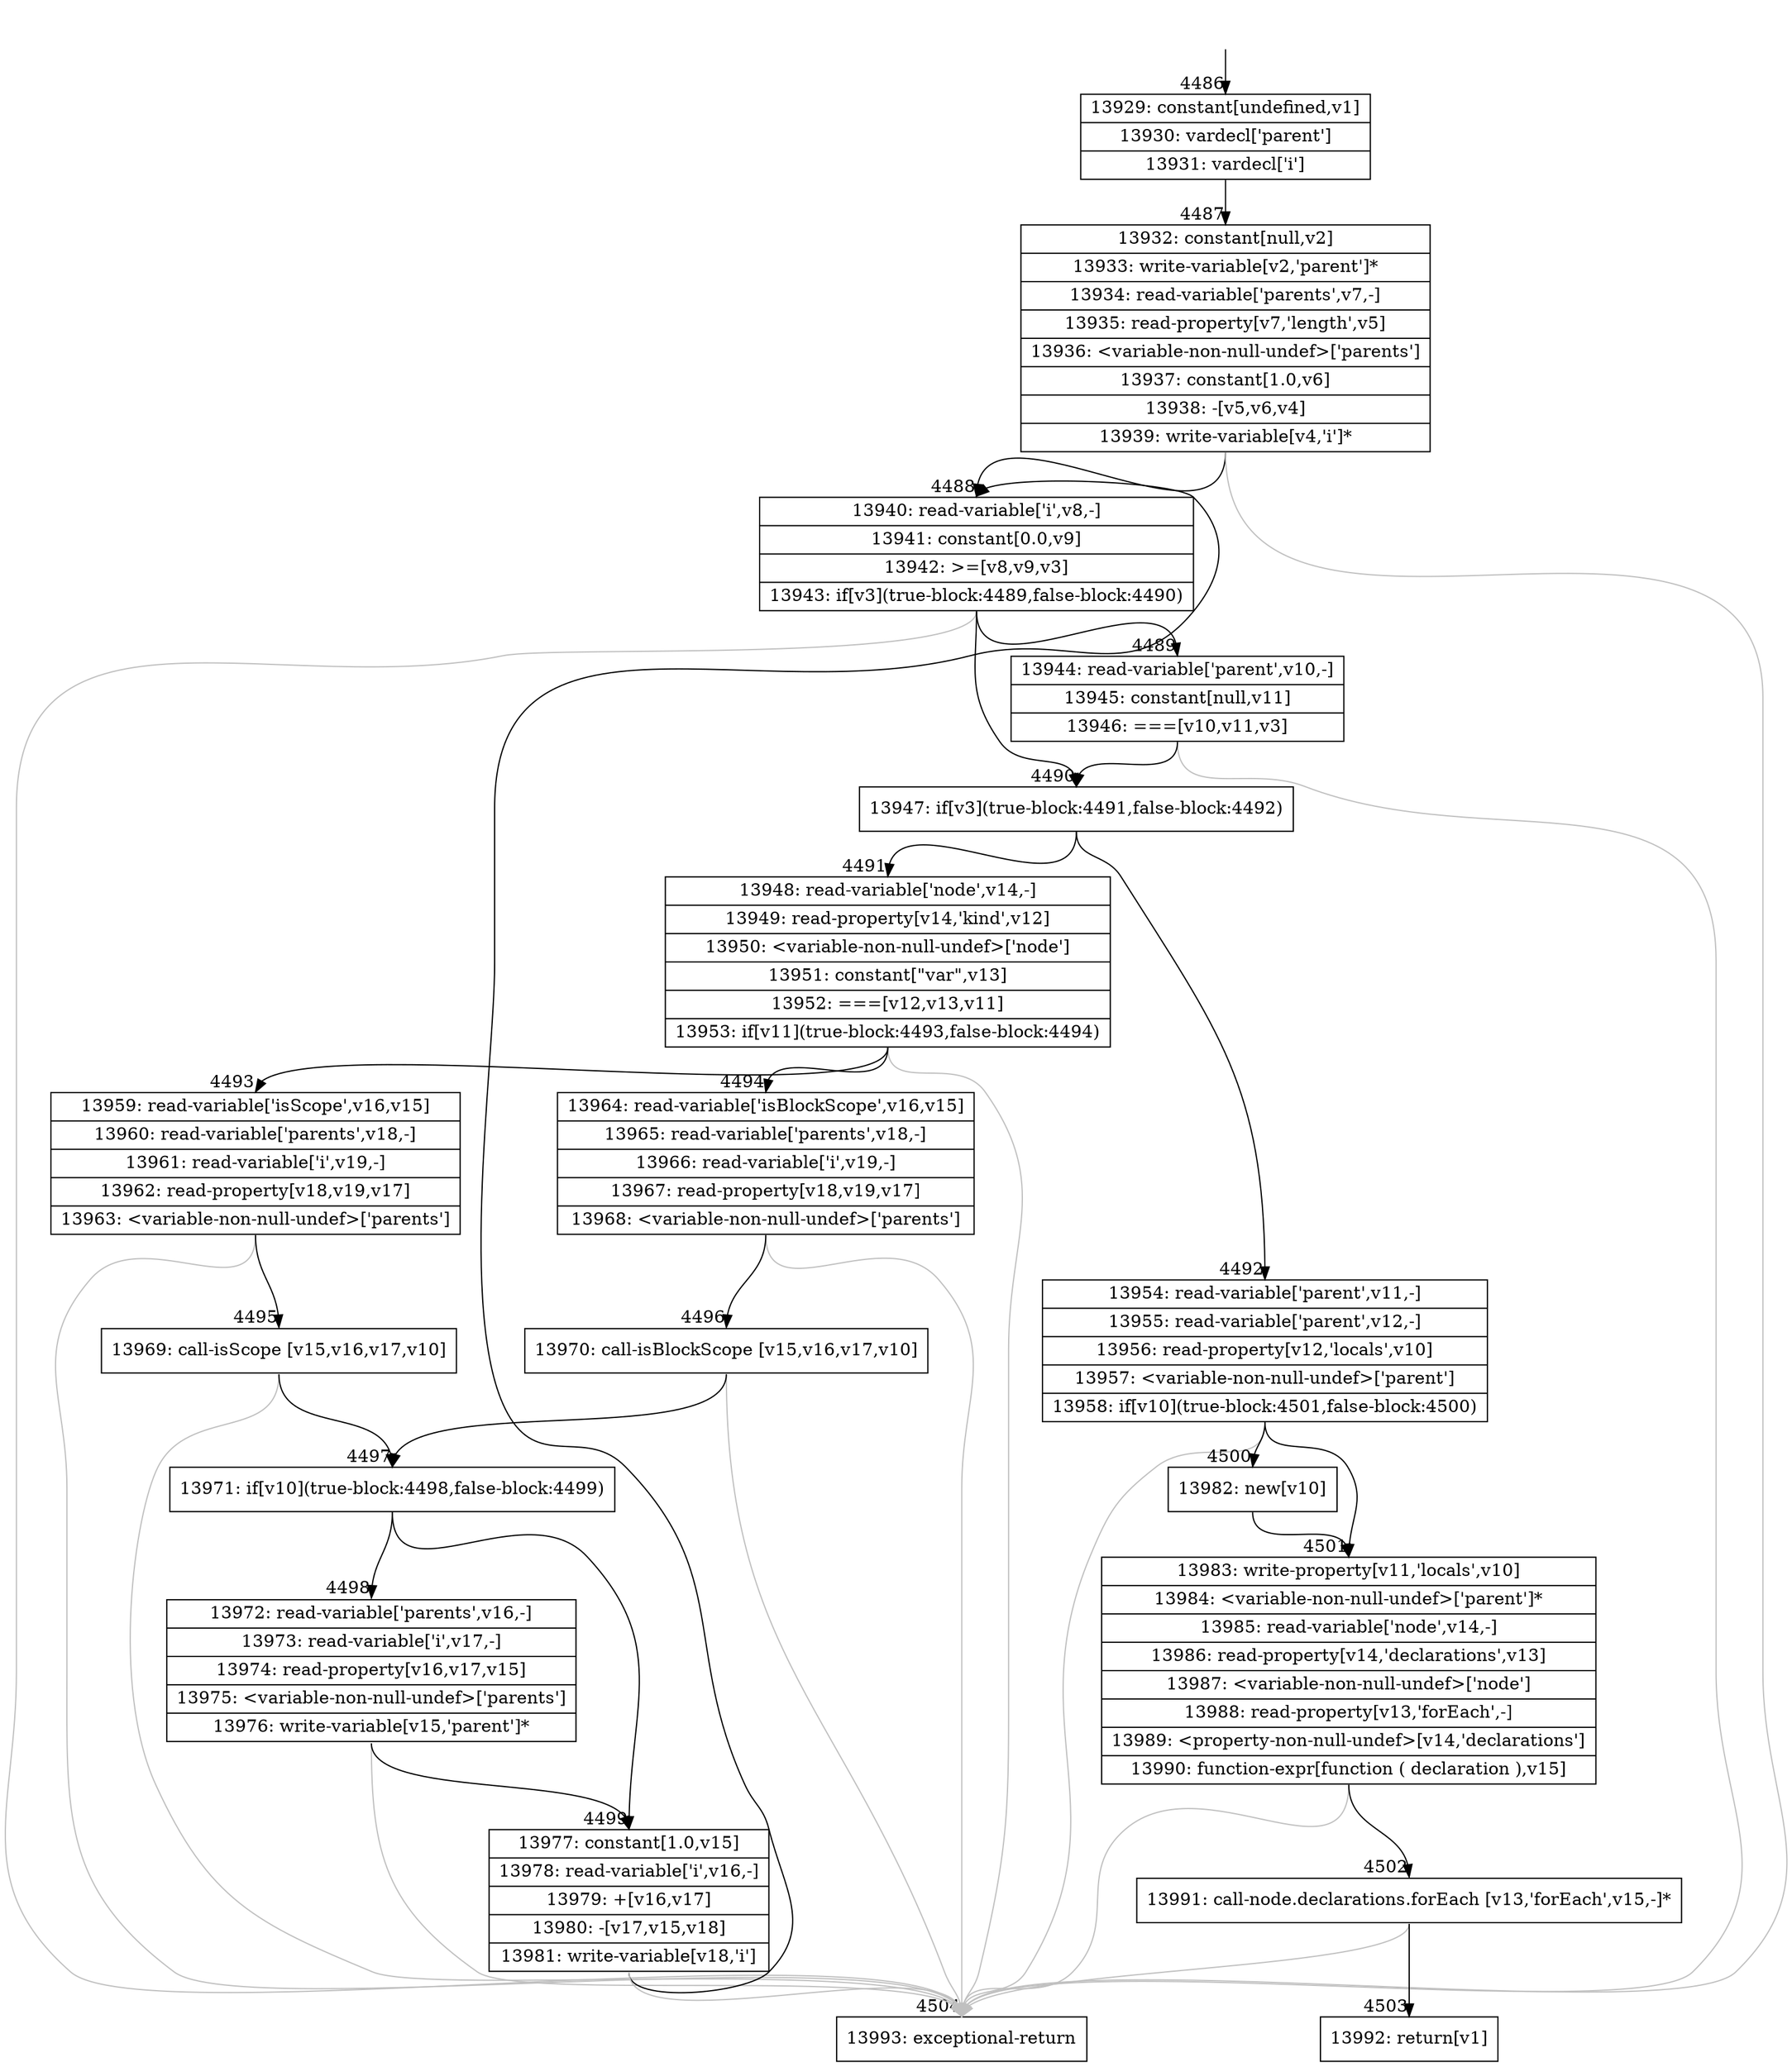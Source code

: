 digraph {
rankdir="TD"
BB_entry272[shape=none,label=""];
BB_entry272 -> BB4486 [tailport=s, headport=n, headlabel="    4486"]
BB4486 [shape=record label="{13929: constant[undefined,v1]|13930: vardecl['parent']|13931: vardecl['i']}" ] 
BB4486 -> BB4487 [tailport=s, headport=n, headlabel="      4487"]
BB4487 [shape=record label="{13932: constant[null,v2]|13933: write-variable[v2,'parent']*|13934: read-variable['parents',v7,-]|13935: read-property[v7,'length',v5]|13936: \<variable-non-null-undef\>['parents']|13937: constant[1.0,v6]|13938: -[v5,v6,v4]|13939: write-variable[v4,'i']*}" ] 
BB4487 -> BB4488 [tailport=s, headport=n, headlabel="      4488"]
BB4487 -> BB4504 [tailport=s, headport=n, color=gray, headlabel="      4504"]
BB4488 [shape=record label="{13940: read-variable['i',v8,-]|13941: constant[0.0,v9]|13942: \>=[v8,v9,v3]|13943: if[v3](true-block:4489,false-block:4490)}" ] 
BB4488 -> BB4490 [tailport=s, headport=n, headlabel="      4490"]
BB4488 -> BB4489 [tailport=s, headport=n, headlabel="      4489"]
BB4488 -> BB4504 [tailport=s, headport=n, color=gray]
BB4489 [shape=record label="{13944: read-variable['parent',v10,-]|13945: constant[null,v11]|13946: ===[v10,v11,v3]}" ] 
BB4489 -> BB4490 [tailport=s, headport=n]
BB4489 -> BB4504 [tailport=s, headport=n, color=gray]
BB4490 [shape=record label="{13947: if[v3](true-block:4491,false-block:4492)}" ] 
BB4490 -> BB4491 [tailport=s, headport=n, headlabel="      4491"]
BB4490 -> BB4492 [tailport=s, headport=n, headlabel="      4492"]
BB4491 [shape=record label="{13948: read-variable['node',v14,-]|13949: read-property[v14,'kind',v12]|13950: \<variable-non-null-undef\>['node']|13951: constant[\"var\",v13]|13952: ===[v12,v13,v11]|13953: if[v11](true-block:4493,false-block:4494)}" ] 
BB4491 -> BB4493 [tailport=s, headport=n, headlabel="      4493"]
BB4491 -> BB4494 [tailport=s, headport=n, headlabel="      4494"]
BB4491 -> BB4504 [tailport=s, headport=n, color=gray]
BB4492 [shape=record label="{13954: read-variable['parent',v11,-]|13955: read-variable['parent',v12,-]|13956: read-property[v12,'locals',v10]|13957: \<variable-non-null-undef\>['parent']|13958: if[v10](true-block:4501,false-block:4500)}" ] 
BB4492 -> BB4501 [tailport=s, headport=n, headlabel="      4501"]
BB4492 -> BB4500 [tailport=s, headport=n, headlabel="      4500"]
BB4492 -> BB4504 [tailport=s, headport=n, color=gray]
BB4493 [shape=record label="{13959: read-variable['isScope',v16,v15]|13960: read-variable['parents',v18,-]|13961: read-variable['i',v19,-]|13962: read-property[v18,v19,v17]|13963: \<variable-non-null-undef\>['parents']}" ] 
BB4493 -> BB4495 [tailport=s, headport=n, headlabel="      4495"]
BB4493 -> BB4504 [tailport=s, headport=n, color=gray]
BB4494 [shape=record label="{13964: read-variable['isBlockScope',v16,v15]|13965: read-variable['parents',v18,-]|13966: read-variable['i',v19,-]|13967: read-property[v18,v19,v17]|13968: \<variable-non-null-undef\>['parents']}" ] 
BB4494 -> BB4496 [tailport=s, headport=n, headlabel="      4496"]
BB4494 -> BB4504 [tailport=s, headport=n, color=gray]
BB4495 [shape=record label="{13969: call-isScope [v15,v16,v17,v10]}" ] 
BB4495 -> BB4497 [tailport=s, headport=n, headlabel="      4497"]
BB4495 -> BB4504 [tailport=s, headport=n, color=gray]
BB4496 [shape=record label="{13970: call-isBlockScope [v15,v16,v17,v10]}" ] 
BB4496 -> BB4497 [tailport=s, headport=n]
BB4496 -> BB4504 [tailport=s, headport=n, color=gray]
BB4497 [shape=record label="{13971: if[v10](true-block:4498,false-block:4499)}" ] 
BB4497 -> BB4498 [tailport=s, headport=n, headlabel="      4498"]
BB4497 -> BB4499 [tailport=s, headport=n, headlabel="      4499"]
BB4498 [shape=record label="{13972: read-variable['parents',v16,-]|13973: read-variable['i',v17,-]|13974: read-property[v16,v17,v15]|13975: \<variable-non-null-undef\>['parents']|13976: write-variable[v15,'parent']*}" ] 
BB4498 -> BB4499 [tailport=s, headport=n]
BB4498 -> BB4504 [tailport=s, headport=n, color=gray]
BB4499 [shape=record label="{13977: constant[1.0,v15]|13978: read-variable['i',v16,-]|13979: +[v16,v17]|13980: -[v17,v15,v18]|13981: write-variable[v18,'i']}" ] 
BB4499 -> BB4488 [tailport=s, headport=n]
BB4499 -> BB4504 [tailport=s, headport=n, color=gray]
BB4500 [shape=record label="{13982: new[v10]}" ] 
BB4500 -> BB4501 [tailport=s, headport=n]
BB4501 [shape=record label="{13983: write-property[v11,'locals',v10]|13984: \<variable-non-null-undef\>['parent']*|13985: read-variable['node',v14,-]|13986: read-property[v14,'declarations',v13]|13987: \<variable-non-null-undef\>['node']|13988: read-property[v13,'forEach',-]|13989: \<property-non-null-undef\>[v14,'declarations']|13990: function-expr[function ( declaration ),v15]}" ] 
BB4501 -> BB4502 [tailport=s, headport=n, headlabel="      4502"]
BB4501 -> BB4504 [tailport=s, headport=n, color=gray]
BB4502 [shape=record label="{13991: call-node.declarations.forEach [v13,'forEach',v15,-]*}" ] 
BB4502 -> BB4503 [tailport=s, headport=n, headlabel="      4503"]
BB4502 -> BB4504 [tailport=s, headport=n, color=gray]
BB4503 [shape=record label="{13992: return[v1]}" ] 
BB4504 [shape=record label="{13993: exceptional-return}" ] 
//#$~ 4500
}
